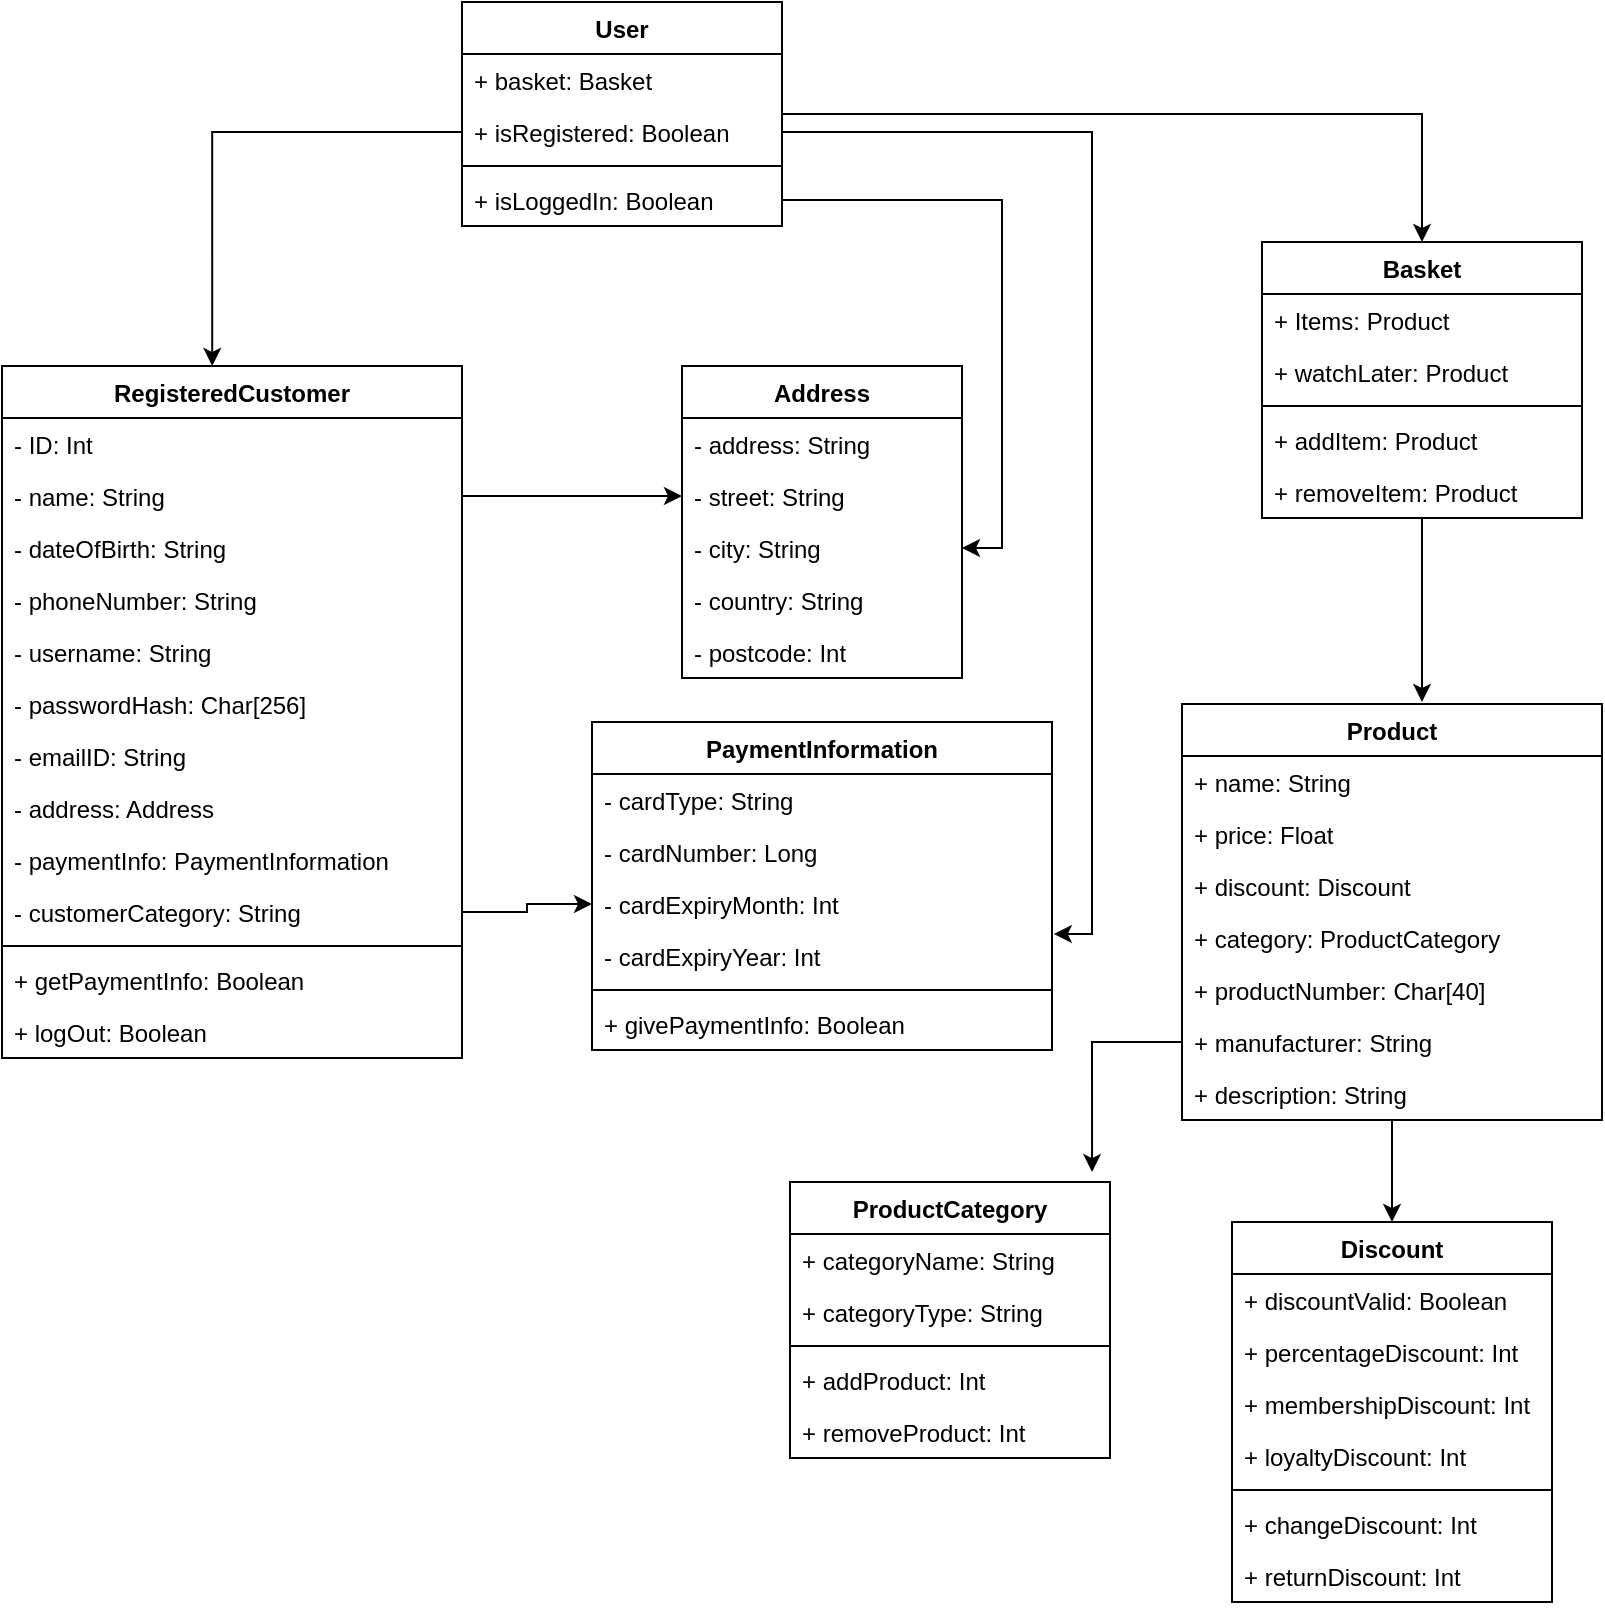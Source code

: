 <mxfile version="16.4.6" type="github">
  <diagram id="Nh0nanDuNYJZ3tOj_Rlb" name="Page-1">
    <mxGraphModel dx="1422" dy="752" grid="1" gridSize="10" guides="1" tooltips="1" connect="1" arrows="1" fold="1" page="1" pageScale="1" pageWidth="827" pageHeight="1169" math="0" shadow="0">
      <root>
        <mxCell id="0" />
        <mxCell id="1" parent="0" />
        <mxCell id="YDbHKs5XharbR7hThd1T-99" style="edgeStyle=orthogonalEdgeStyle;rounded=0;orthogonalLoop=1;jettySize=auto;html=1;entryX=0.5;entryY=0;entryDx=0;entryDy=0;endArrow=classic;endFill=1;" edge="1" parent="1" source="YDbHKs5XharbR7hThd1T-2" target="YDbHKs5XharbR7hThd1T-66">
          <mxGeometry relative="1" as="geometry" />
        </mxCell>
        <mxCell id="YDbHKs5XharbR7hThd1T-2" value="Product" style="swimlane;fontStyle=1;childLayout=stackLayout;horizontal=1;startSize=26;fillColor=none;horizontalStack=0;resizeParent=1;resizeParentMax=0;resizeLast=0;collapsible=1;marginBottom=0;" vertex="1" parent="1">
          <mxGeometry x="610" y="361" width="210" height="208" as="geometry">
            <mxRectangle x="120" y="160" width="70" height="26" as="alternateBounds" />
          </mxGeometry>
        </mxCell>
        <mxCell id="YDbHKs5XharbR7hThd1T-3" value="+ name: String" style="text;strokeColor=none;fillColor=none;align=left;verticalAlign=top;spacingLeft=4;spacingRight=4;overflow=hidden;rotatable=0;points=[[0,0.5],[1,0.5]];portConstraint=eastwest;" vertex="1" parent="YDbHKs5XharbR7hThd1T-2">
          <mxGeometry y="26" width="210" height="26" as="geometry" />
        </mxCell>
        <mxCell id="YDbHKs5XharbR7hThd1T-4" value="+ price: Float" style="text;strokeColor=none;fillColor=none;align=left;verticalAlign=top;spacingLeft=4;spacingRight=4;overflow=hidden;rotatable=0;points=[[0,0.5],[1,0.5]];portConstraint=eastwest;" vertex="1" parent="YDbHKs5XharbR7hThd1T-2">
          <mxGeometry y="52" width="210" height="26" as="geometry" />
        </mxCell>
        <mxCell id="YDbHKs5XharbR7hThd1T-5" value="+ discount: Discount" style="text;strokeColor=none;fillColor=none;align=left;verticalAlign=top;spacingLeft=4;spacingRight=4;overflow=hidden;rotatable=0;points=[[0,0.5],[1,0.5]];portConstraint=eastwest;" vertex="1" parent="YDbHKs5XharbR7hThd1T-2">
          <mxGeometry y="78" width="210" height="26" as="geometry" />
        </mxCell>
        <mxCell id="YDbHKs5XharbR7hThd1T-101" value="+ category: ProductCategory" style="text;strokeColor=none;fillColor=none;align=left;verticalAlign=top;spacingLeft=4;spacingRight=4;overflow=hidden;rotatable=0;points=[[0,0.5],[1,0.5]];portConstraint=eastwest;" vertex="1" parent="YDbHKs5XharbR7hThd1T-2">
          <mxGeometry y="104" width="210" height="26" as="geometry" />
        </mxCell>
        <mxCell id="YDbHKs5XharbR7hThd1T-9" value="+ productNumber: Char[40]" style="text;strokeColor=none;fillColor=none;align=left;verticalAlign=top;spacingLeft=4;spacingRight=4;overflow=hidden;rotatable=0;points=[[0,0.5],[1,0.5]];portConstraint=eastwest;" vertex="1" parent="YDbHKs5XharbR7hThd1T-2">
          <mxGeometry y="130" width="210" height="26" as="geometry" />
        </mxCell>
        <mxCell id="YDbHKs5XharbR7hThd1T-8" value="+ manufacturer: String" style="text;strokeColor=none;fillColor=none;align=left;verticalAlign=top;spacingLeft=4;spacingRight=4;overflow=hidden;rotatable=0;points=[[0,0.5],[1,0.5]];portConstraint=eastwest;" vertex="1" parent="YDbHKs5XharbR7hThd1T-2">
          <mxGeometry y="156" width="210" height="26" as="geometry" />
        </mxCell>
        <mxCell id="YDbHKs5XharbR7hThd1T-7" value="+ description: String" style="text;strokeColor=none;fillColor=none;align=left;verticalAlign=top;spacingLeft=4;spacingRight=4;overflow=hidden;rotatable=0;points=[[0,0.5],[1,0.5]];portConstraint=eastwest;" vertex="1" parent="YDbHKs5XharbR7hThd1T-2">
          <mxGeometry y="182" width="210" height="26" as="geometry" />
        </mxCell>
        <mxCell id="YDbHKs5XharbR7hThd1T-11" value="RegisteredCustomer" style="swimlane;fontStyle=1;align=center;verticalAlign=top;childLayout=stackLayout;horizontal=1;startSize=26;horizontalStack=0;resizeParent=1;resizeParentMax=0;resizeLast=0;collapsible=1;marginBottom=0;" vertex="1" parent="1">
          <mxGeometry x="20" y="192" width="230" height="346" as="geometry" />
        </mxCell>
        <mxCell id="YDbHKs5XharbR7hThd1T-12" value="- ID: Int" style="text;strokeColor=none;fillColor=none;align=left;verticalAlign=top;spacingLeft=4;spacingRight=4;overflow=hidden;rotatable=0;points=[[0,0.5],[1,0.5]];portConstraint=eastwest;" vertex="1" parent="YDbHKs5XharbR7hThd1T-11">
          <mxGeometry y="26" width="230" height="26" as="geometry" />
        </mxCell>
        <mxCell id="YDbHKs5XharbR7hThd1T-15" value="- name: String" style="text;strokeColor=none;fillColor=none;align=left;verticalAlign=top;spacingLeft=4;spacingRight=4;overflow=hidden;rotatable=0;points=[[0,0.5],[1,0.5]];portConstraint=eastwest;" vertex="1" parent="YDbHKs5XharbR7hThd1T-11">
          <mxGeometry y="52" width="230" height="26" as="geometry" />
        </mxCell>
        <mxCell id="YDbHKs5XharbR7hThd1T-16" value="- dateOfBirth: String" style="text;strokeColor=none;fillColor=none;align=left;verticalAlign=top;spacingLeft=4;spacingRight=4;overflow=hidden;rotatable=0;points=[[0,0.5],[1,0.5]];portConstraint=eastwest;" vertex="1" parent="YDbHKs5XharbR7hThd1T-11">
          <mxGeometry y="78" width="230" height="26" as="geometry" />
        </mxCell>
        <mxCell id="YDbHKs5XharbR7hThd1T-51" value="- phoneNumber: String" style="text;strokeColor=none;fillColor=none;align=left;verticalAlign=top;spacingLeft=4;spacingRight=4;overflow=hidden;rotatable=0;points=[[0,0.5],[1,0.5]];portConstraint=eastwest;" vertex="1" parent="YDbHKs5XharbR7hThd1T-11">
          <mxGeometry y="104" width="230" height="26" as="geometry" />
        </mxCell>
        <mxCell id="YDbHKs5XharbR7hThd1T-77" value="- username: String" style="text;strokeColor=none;fillColor=none;align=left;verticalAlign=top;spacingLeft=4;spacingRight=4;overflow=hidden;rotatable=0;points=[[0,0.5],[1,0.5]];portConstraint=eastwest;" vertex="1" parent="YDbHKs5XharbR7hThd1T-11">
          <mxGeometry y="130" width="230" height="26" as="geometry" />
        </mxCell>
        <mxCell id="YDbHKs5XharbR7hThd1T-78" value="- passwordHash: Char[256]" style="text;strokeColor=none;fillColor=none;align=left;verticalAlign=top;spacingLeft=4;spacingRight=4;overflow=hidden;rotatable=0;points=[[0,0.5],[1,0.5]];portConstraint=eastwest;" vertex="1" parent="YDbHKs5XharbR7hThd1T-11">
          <mxGeometry y="156" width="230" height="26" as="geometry" />
        </mxCell>
        <mxCell id="YDbHKs5XharbR7hThd1T-50" value="- emailID: String" style="text;strokeColor=none;fillColor=none;align=left;verticalAlign=top;spacingLeft=4;spacingRight=4;overflow=hidden;rotatable=0;points=[[0,0.5],[1,0.5]];portConstraint=eastwest;" vertex="1" parent="YDbHKs5XharbR7hThd1T-11">
          <mxGeometry y="182" width="230" height="26" as="geometry" />
        </mxCell>
        <mxCell id="YDbHKs5XharbR7hThd1T-88" value="- address: Address" style="text;strokeColor=none;fillColor=none;align=left;verticalAlign=top;spacingLeft=4;spacingRight=4;overflow=hidden;rotatable=0;points=[[0,0.5],[1,0.5]];portConstraint=eastwest;" vertex="1" parent="YDbHKs5XharbR7hThd1T-11">
          <mxGeometry y="208" width="230" height="26" as="geometry" />
        </mxCell>
        <mxCell id="YDbHKs5XharbR7hThd1T-87" value="- paymentInfo: PaymentInformation" style="text;strokeColor=none;fillColor=none;align=left;verticalAlign=top;spacingLeft=4;spacingRight=4;overflow=hidden;rotatable=0;points=[[0,0.5],[1,0.5]];portConstraint=eastwest;" vertex="1" parent="YDbHKs5XharbR7hThd1T-11">
          <mxGeometry y="234" width="230" height="26" as="geometry" />
        </mxCell>
        <mxCell id="YDbHKs5XharbR7hThd1T-75" value="- customerCategory: String" style="text;strokeColor=none;fillColor=none;align=left;verticalAlign=top;spacingLeft=4;spacingRight=4;overflow=hidden;rotatable=0;points=[[0,0.5],[1,0.5]];portConstraint=eastwest;" vertex="1" parent="YDbHKs5XharbR7hThd1T-11">
          <mxGeometry y="260" width="230" height="26" as="geometry" />
        </mxCell>
        <mxCell id="YDbHKs5XharbR7hThd1T-13" value="" style="line;strokeWidth=1;fillColor=none;align=left;verticalAlign=middle;spacingTop=-1;spacingLeft=3;spacingRight=3;rotatable=0;labelPosition=right;points=[];portConstraint=eastwest;" vertex="1" parent="YDbHKs5XharbR7hThd1T-11">
          <mxGeometry y="286" width="230" height="8" as="geometry" />
        </mxCell>
        <mxCell id="YDbHKs5XharbR7hThd1T-14" value="+ getPaymentInfo: Boolean" style="text;strokeColor=none;fillColor=none;align=left;verticalAlign=top;spacingLeft=4;spacingRight=4;overflow=hidden;rotatable=0;points=[[0,0.5],[1,0.5]];portConstraint=eastwest;" vertex="1" parent="YDbHKs5XharbR7hThd1T-11">
          <mxGeometry y="294" width="230" height="26" as="geometry" />
        </mxCell>
        <mxCell id="YDbHKs5XharbR7hThd1T-76" value="+ logOut: Boolean" style="text;strokeColor=none;fillColor=none;align=left;verticalAlign=top;spacingLeft=4;spacingRight=4;overflow=hidden;rotatable=0;points=[[0,0.5],[1,0.5]];portConstraint=eastwest;" vertex="1" parent="YDbHKs5XharbR7hThd1T-11">
          <mxGeometry y="320" width="230" height="26" as="geometry" />
        </mxCell>
        <mxCell id="YDbHKs5XharbR7hThd1T-25" value="Address" style="swimlane;fontStyle=1;childLayout=stackLayout;horizontal=1;startSize=26;fillColor=none;horizontalStack=0;resizeParent=1;resizeParentMax=0;resizeLast=0;collapsible=1;marginBottom=0;" vertex="1" parent="1">
          <mxGeometry x="360" y="192" width="140" height="156" as="geometry" />
        </mxCell>
        <mxCell id="YDbHKs5XharbR7hThd1T-26" value="- address: String" style="text;strokeColor=none;fillColor=none;align=left;verticalAlign=top;spacingLeft=4;spacingRight=4;overflow=hidden;rotatable=0;points=[[0,0.5],[1,0.5]];portConstraint=eastwest;" vertex="1" parent="YDbHKs5XharbR7hThd1T-25">
          <mxGeometry y="26" width="140" height="26" as="geometry" />
        </mxCell>
        <mxCell id="YDbHKs5XharbR7hThd1T-83" value="- street: String" style="text;strokeColor=none;fillColor=none;align=left;verticalAlign=top;spacingLeft=4;spacingRight=4;overflow=hidden;rotatable=0;points=[[0,0.5],[1,0.5]];portConstraint=eastwest;" vertex="1" parent="YDbHKs5XharbR7hThd1T-25">
          <mxGeometry y="52" width="140" height="26" as="geometry" />
        </mxCell>
        <mxCell id="YDbHKs5XharbR7hThd1T-27" value="- city: String" style="text;strokeColor=none;fillColor=none;align=left;verticalAlign=top;spacingLeft=4;spacingRight=4;overflow=hidden;rotatable=0;points=[[0,0.5],[1,0.5]];portConstraint=eastwest;" vertex="1" parent="YDbHKs5XharbR7hThd1T-25">
          <mxGeometry y="78" width="140" height="26" as="geometry" />
        </mxCell>
        <mxCell id="YDbHKs5XharbR7hThd1T-28" value="- country: String" style="text;strokeColor=none;fillColor=none;align=left;verticalAlign=top;spacingLeft=4;spacingRight=4;overflow=hidden;rotatable=0;points=[[0,0.5],[1,0.5]];portConstraint=eastwest;" vertex="1" parent="YDbHKs5XharbR7hThd1T-25">
          <mxGeometry y="104" width="140" height="26" as="geometry" />
        </mxCell>
        <mxCell id="YDbHKs5XharbR7hThd1T-49" value="- postcode: Int" style="text;strokeColor=none;fillColor=none;align=left;verticalAlign=top;spacingLeft=4;spacingRight=4;overflow=hidden;rotatable=0;points=[[0,0.5],[1,0.5]];portConstraint=eastwest;" vertex="1" parent="YDbHKs5XharbR7hThd1T-25">
          <mxGeometry y="130" width="140" height="26" as="geometry" />
        </mxCell>
        <mxCell id="YDbHKs5XharbR7hThd1T-34" value="PaymentInformation" style="swimlane;fontStyle=1;align=center;verticalAlign=top;childLayout=stackLayout;horizontal=1;startSize=26;horizontalStack=0;resizeParent=1;resizeParentMax=0;resizeLast=0;collapsible=1;marginBottom=0;" vertex="1" parent="1">
          <mxGeometry x="315" y="370" width="230" height="164" as="geometry" />
        </mxCell>
        <mxCell id="YDbHKs5XharbR7hThd1T-35" value="- cardType: String    " style="text;strokeColor=none;fillColor=none;align=left;verticalAlign=top;spacingLeft=4;spacingRight=4;overflow=hidden;rotatable=0;points=[[0,0.5],[1,0.5]];portConstraint=eastwest;" vertex="1" parent="YDbHKs5XharbR7hThd1T-34">
          <mxGeometry y="26" width="230" height="26" as="geometry" />
        </mxCell>
        <mxCell id="YDbHKs5XharbR7hThd1T-36" value="- cardNumber: Long" style="text;strokeColor=none;fillColor=none;align=left;verticalAlign=top;spacingLeft=4;spacingRight=4;overflow=hidden;rotatable=0;points=[[0,0.5],[1,0.5]];portConstraint=eastwest;" vertex="1" parent="YDbHKs5XharbR7hThd1T-34">
          <mxGeometry y="52" width="230" height="26" as="geometry" />
        </mxCell>
        <mxCell id="YDbHKs5XharbR7hThd1T-37" value="- cardExpiryMonth: Int" style="text;strokeColor=none;fillColor=none;align=left;verticalAlign=top;spacingLeft=4;spacingRight=4;overflow=hidden;rotatable=0;points=[[0,0.5],[1,0.5]];portConstraint=eastwest;" vertex="1" parent="YDbHKs5XharbR7hThd1T-34">
          <mxGeometry y="78" width="230" height="26" as="geometry" />
        </mxCell>
        <mxCell id="YDbHKs5XharbR7hThd1T-48" value="- cardExpiryYear: Int" style="text;strokeColor=none;fillColor=none;align=left;verticalAlign=top;spacingLeft=4;spacingRight=4;overflow=hidden;rotatable=0;points=[[0,0.5],[1,0.5]];portConstraint=eastwest;" vertex="1" parent="YDbHKs5XharbR7hThd1T-34">
          <mxGeometry y="104" width="230" height="26" as="geometry" />
        </mxCell>
        <mxCell id="YDbHKs5XharbR7hThd1T-38" value="" style="line;strokeWidth=1;fillColor=none;align=left;verticalAlign=middle;spacingTop=-1;spacingLeft=3;spacingRight=3;rotatable=0;labelPosition=right;points=[];portConstraint=eastwest;" vertex="1" parent="YDbHKs5XharbR7hThd1T-34">
          <mxGeometry y="130" width="230" height="8" as="geometry" />
        </mxCell>
        <mxCell id="YDbHKs5XharbR7hThd1T-39" value="+ givePaymentInfo: Boolean" style="text;strokeColor=none;fillColor=none;align=left;verticalAlign=top;spacingLeft=4;spacingRight=4;overflow=hidden;rotatable=0;points=[[0,0.5],[1,0.5]];portConstraint=eastwest;" vertex="1" parent="YDbHKs5XharbR7hThd1T-34">
          <mxGeometry y="138" width="230" height="26" as="geometry" />
        </mxCell>
        <mxCell id="YDbHKs5XharbR7hThd1T-98" style="edgeStyle=orthogonalEdgeStyle;rounded=0;orthogonalLoop=1;jettySize=auto;html=1;endArrow=classic;endFill=1;" edge="1" parent="1" source="YDbHKs5XharbR7hThd1T-52">
          <mxGeometry relative="1" as="geometry">
            <mxPoint x="730" y="360" as="targetPoint" />
          </mxGeometry>
        </mxCell>
        <mxCell id="YDbHKs5XharbR7hThd1T-52" value="Basket" style="swimlane;fontStyle=1;align=center;verticalAlign=top;childLayout=stackLayout;horizontal=1;startSize=26;horizontalStack=0;resizeParent=1;resizeParentMax=0;resizeLast=0;collapsible=1;marginBottom=0;labelBorderColor=none;strokeColor=default;fillColor=none;" vertex="1" parent="1">
          <mxGeometry x="650" y="130" width="160" height="138" as="geometry" />
        </mxCell>
        <mxCell id="YDbHKs5XharbR7hThd1T-53" value="+ Items: Product" style="text;strokeColor=none;fillColor=none;align=left;verticalAlign=top;spacingLeft=4;spacingRight=4;overflow=hidden;rotatable=0;points=[[0,0.5],[1,0.5]];portConstraint=eastwest;labelBorderColor=none;" vertex="1" parent="YDbHKs5XharbR7hThd1T-52">
          <mxGeometry y="26" width="160" height="26" as="geometry" />
        </mxCell>
        <mxCell id="YDbHKs5XharbR7hThd1T-56" value="+ watchLater: Product" style="text;strokeColor=none;fillColor=none;align=left;verticalAlign=top;spacingLeft=4;spacingRight=4;overflow=hidden;rotatable=0;points=[[0,0.5],[1,0.5]];portConstraint=eastwest;labelBorderColor=none;" vertex="1" parent="YDbHKs5XharbR7hThd1T-52">
          <mxGeometry y="52" width="160" height="26" as="geometry" />
        </mxCell>
        <mxCell id="YDbHKs5XharbR7hThd1T-54" value="" style="line;strokeWidth=1;fillColor=none;align=left;verticalAlign=middle;spacingTop=-1;spacingLeft=3;spacingRight=3;rotatable=0;labelPosition=right;points=[];portConstraint=eastwest;labelBorderColor=none;" vertex="1" parent="YDbHKs5XharbR7hThd1T-52">
          <mxGeometry y="78" width="160" height="8" as="geometry" />
        </mxCell>
        <mxCell id="YDbHKs5XharbR7hThd1T-55" value="+ addItem: Product" style="text;strokeColor=none;fillColor=none;align=left;verticalAlign=top;spacingLeft=4;spacingRight=4;overflow=hidden;rotatable=0;points=[[0,0.5],[1,0.5]];portConstraint=eastwest;labelBorderColor=none;" vertex="1" parent="YDbHKs5XharbR7hThd1T-52">
          <mxGeometry y="86" width="160" height="26" as="geometry" />
        </mxCell>
        <mxCell id="YDbHKs5XharbR7hThd1T-58" value="+ removeItem: Product" style="text;strokeColor=none;fillColor=none;align=left;verticalAlign=top;spacingLeft=4;spacingRight=4;overflow=hidden;rotatable=0;points=[[0,0.5],[1,0.5]];portConstraint=eastwest;labelBorderColor=none;" vertex="1" parent="YDbHKs5XharbR7hThd1T-52">
          <mxGeometry y="112" width="160" height="26" as="geometry" />
        </mxCell>
        <mxCell id="YDbHKs5XharbR7hThd1T-59" value="ProductCategory" style="swimlane;fontStyle=1;align=center;verticalAlign=top;childLayout=stackLayout;horizontal=1;startSize=26;horizontalStack=0;resizeParent=1;resizeParentMax=0;resizeLast=0;collapsible=1;marginBottom=0;labelBorderColor=none;strokeColor=default;fillColor=none;" vertex="1" parent="1">
          <mxGeometry x="414" y="600" width="160" height="138" as="geometry" />
        </mxCell>
        <mxCell id="YDbHKs5XharbR7hThd1T-60" value="+ categoryName: String" style="text;strokeColor=none;fillColor=none;align=left;verticalAlign=top;spacingLeft=4;spacingRight=4;overflow=hidden;rotatable=0;points=[[0,0.5],[1,0.5]];portConstraint=eastwest;labelBorderColor=none;" vertex="1" parent="YDbHKs5XharbR7hThd1T-59">
          <mxGeometry y="26" width="160" height="26" as="geometry" />
        </mxCell>
        <mxCell id="YDbHKs5XharbR7hThd1T-65" value="+ categoryType: String" style="text;strokeColor=none;fillColor=none;align=left;verticalAlign=top;spacingLeft=4;spacingRight=4;overflow=hidden;rotatable=0;points=[[0,0.5],[1,0.5]];portConstraint=eastwest;labelBorderColor=none;" vertex="1" parent="YDbHKs5XharbR7hThd1T-59">
          <mxGeometry y="52" width="160" height="26" as="geometry" />
        </mxCell>
        <mxCell id="YDbHKs5XharbR7hThd1T-61" value="" style="line;strokeWidth=1;fillColor=none;align=left;verticalAlign=middle;spacingTop=-1;spacingLeft=3;spacingRight=3;rotatable=0;labelPosition=right;points=[];portConstraint=eastwest;labelBorderColor=none;" vertex="1" parent="YDbHKs5XharbR7hThd1T-59">
          <mxGeometry y="78" width="160" height="8" as="geometry" />
        </mxCell>
        <mxCell id="YDbHKs5XharbR7hThd1T-62" value="+ addProduct: Int" style="text;strokeColor=none;fillColor=none;align=left;verticalAlign=top;spacingLeft=4;spacingRight=4;overflow=hidden;rotatable=0;points=[[0,0.5],[1,0.5]];portConstraint=eastwest;labelBorderColor=none;" vertex="1" parent="YDbHKs5XharbR7hThd1T-59">
          <mxGeometry y="86" width="160" height="26" as="geometry" />
        </mxCell>
        <mxCell id="YDbHKs5XharbR7hThd1T-73" value="+ removeProduct: Int" style="text;strokeColor=none;fillColor=none;align=left;verticalAlign=top;spacingLeft=4;spacingRight=4;overflow=hidden;rotatable=0;points=[[0,0.5],[1,0.5]];portConstraint=eastwest;labelBorderColor=none;" vertex="1" parent="YDbHKs5XharbR7hThd1T-59">
          <mxGeometry y="112" width="160" height="26" as="geometry" />
        </mxCell>
        <mxCell id="YDbHKs5XharbR7hThd1T-66" value="Discount" style="swimlane;fontStyle=1;align=center;verticalAlign=top;childLayout=stackLayout;horizontal=1;startSize=26;horizontalStack=0;resizeParent=1;resizeParentMax=0;resizeLast=0;collapsible=1;marginBottom=0;labelBorderColor=none;strokeColor=default;fillColor=none;" vertex="1" parent="1">
          <mxGeometry x="635" y="620" width="160" height="190" as="geometry" />
        </mxCell>
        <mxCell id="YDbHKs5XharbR7hThd1T-67" value="+ discountValid: Boolean" style="text;strokeColor=none;fillColor=none;align=left;verticalAlign=top;spacingLeft=4;spacingRight=4;overflow=hidden;rotatable=0;points=[[0,0.5],[1,0.5]];portConstraint=eastwest;labelBorderColor=none;" vertex="1" parent="YDbHKs5XharbR7hThd1T-66">
          <mxGeometry y="26" width="160" height="26" as="geometry" />
        </mxCell>
        <mxCell id="YDbHKs5XharbR7hThd1T-71" value="+ percentageDiscount: Int" style="text;strokeColor=none;fillColor=none;align=left;verticalAlign=top;spacingLeft=4;spacingRight=4;overflow=hidden;rotatable=0;points=[[0,0.5],[1,0.5]];portConstraint=eastwest;labelBorderColor=none;" vertex="1" parent="YDbHKs5XharbR7hThd1T-66">
          <mxGeometry y="52" width="160" height="26" as="geometry" />
        </mxCell>
        <mxCell id="YDbHKs5XharbR7hThd1T-70" value="+ membershipDiscount: Int" style="text;strokeColor=none;fillColor=none;align=left;verticalAlign=top;spacingLeft=4;spacingRight=4;overflow=hidden;rotatable=0;points=[[0,0.5],[1,0.5]];portConstraint=eastwest;labelBorderColor=none;" vertex="1" parent="YDbHKs5XharbR7hThd1T-66">
          <mxGeometry y="78" width="160" height="26" as="geometry" />
        </mxCell>
        <mxCell id="YDbHKs5XharbR7hThd1T-72" value="+ loyaltyDiscount: Int" style="text;strokeColor=none;fillColor=none;align=left;verticalAlign=top;spacingLeft=4;spacingRight=4;overflow=hidden;rotatable=0;points=[[0,0.5],[1,0.5]];portConstraint=eastwest;labelBorderColor=none;" vertex="1" parent="YDbHKs5XharbR7hThd1T-66">
          <mxGeometry y="104" width="160" height="26" as="geometry" />
        </mxCell>
        <mxCell id="YDbHKs5XharbR7hThd1T-68" value="" style="line;strokeWidth=1;fillColor=none;align=left;verticalAlign=middle;spacingTop=-1;spacingLeft=3;spacingRight=3;rotatable=0;labelPosition=right;points=[];portConstraint=eastwest;labelBorderColor=none;" vertex="1" parent="YDbHKs5XharbR7hThd1T-66">
          <mxGeometry y="130" width="160" height="8" as="geometry" />
        </mxCell>
        <mxCell id="YDbHKs5XharbR7hThd1T-85" value="+ changeDiscount: Int" style="text;strokeColor=none;fillColor=none;align=left;verticalAlign=top;spacingLeft=4;spacingRight=4;overflow=hidden;rotatable=0;points=[[0,0.5],[1,0.5]];portConstraint=eastwest;labelBorderColor=none;" vertex="1" parent="YDbHKs5XharbR7hThd1T-66">
          <mxGeometry y="138" width="160" height="26" as="geometry" />
        </mxCell>
        <mxCell id="YDbHKs5XharbR7hThd1T-69" value="+ returnDiscount: Int" style="text;strokeColor=none;fillColor=none;align=left;verticalAlign=top;spacingLeft=4;spacingRight=4;overflow=hidden;rotatable=0;points=[[0,0.5],[1,0.5]];portConstraint=eastwest;labelBorderColor=none;" vertex="1" parent="YDbHKs5XharbR7hThd1T-66">
          <mxGeometry y="164" width="160" height="26" as="geometry" />
        </mxCell>
        <mxCell id="YDbHKs5XharbR7hThd1T-93" style="edgeStyle=orthogonalEdgeStyle;rounded=0;orthogonalLoop=1;jettySize=auto;html=1;entryX=0.5;entryY=0;entryDx=0;entryDy=0;" edge="1" parent="1" source="YDbHKs5XharbR7hThd1T-79" target="YDbHKs5XharbR7hThd1T-52">
          <mxGeometry relative="1" as="geometry" />
        </mxCell>
        <mxCell id="YDbHKs5XharbR7hThd1T-79" value="User" style="swimlane;fontStyle=1;align=center;verticalAlign=top;childLayout=stackLayout;horizontal=1;startSize=26;horizontalStack=0;resizeParent=1;resizeParentMax=0;resizeLast=0;collapsible=1;marginBottom=0;labelBorderColor=none;strokeColor=default;fillColor=none;" vertex="1" parent="1">
          <mxGeometry x="250" y="10" width="160" height="112" as="geometry" />
        </mxCell>
        <mxCell id="YDbHKs5XharbR7hThd1T-80" value="+ basket: Basket" style="text;strokeColor=none;fillColor=none;align=left;verticalAlign=top;spacingLeft=4;spacingRight=4;overflow=hidden;rotatable=0;points=[[0,0.5],[1,0.5]];portConstraint=eastwest;labelBorderColor=none;" vertex="1" parent="YDbHKs5XharbR7hThd1T-79">
          <mxGeometry y="26" width="160" height="26" as="geometry" />
        </mxCell>
        <mxCell id="YDbHKs5XharbR7hThd1T-84" value="+ isRegistered: Boolean" style="text;strokeColor=none;fillColor=none;align=left;verticalAlign=top;spacingLeft=4;spacingRight=4;overflow=hidden;rotatable=0;points=[[0,0.5],[1,0.5]];portConstraint=eastwest;labelBorderColor=none;" vertex="1" parent="YDbHKs5XharbR7hThd1T-79">
          <mxGeometry y="52" width="160" height="26" as="geometry" />
        </mxCell>
        <mxCell id="YDbHKs5XharbR7hThd1T-81" value="" style="line;strokeWidth=1;fillColor=none;align=left;verticalAlign=middle;spacingTop=-1;spacingLeft=3;spacingRight=3;rotatable=0;labelPosition=right;points=[];portConstraint=eastwest;labelBorderColor=none;" vertex="1" parent="YDbHKs5XharbR7hThd1T-79">
          <mxGeometry y="78" width="160" height="8" as="geometry" />
        </mxCell>
        <mxCell id="YDbHKs5XharbR7hThd1T-82" value="+ isLoggedIn: Boolean" style="text;strokeColor=none;fillColor=none;align=left;verticalAlign=top;spacingLeft=4;spacingRight=4;overflow=hidden;rotatable=0;points=[[0,0.5],[1,0.5]];portConstraint=eastwest;labelBorderColor=none;" vertex="1" parent="YDbHKs5XharbR7hThd1T-79">
          <mxGeometry y="86" width="160" height="26" as="geometry" />
        </mxCell>
        <mxCell id="YDbHKs5XharbR7hThd1T-86" style="edgeStyle=orthogonalEdgeStyle;rounded=0;orthogonalLoop=1;jettySize=auto;html=1;entryX=0.457;entryY=0;entryDx=0;entryDy=0;entryPerimeter=0;endArrow=classic;endFill=1;" edge="1" parent="1" source="YDbHKs5XharbR7hThd1T-84" target="YDbHKs5XharbR7hThd1T-11">
          <mxGeometry relative="1" as="geometry" />
        </mxCell>
        <mxCell id="YDbHKs5XharbR7hThd1T-91" style="edgeStyle=orthogonalEdgeStyle;rounded=0;orthogonalLoop=1;jettySize=auto;html=1;exitX=1;exitY=0.5;exitDx=0;exitDy=0;entryX=0;entryY=0.5;entryDx=0;entryDy=0;" edge="1" parent="1" source="YDbHKs5XharbR7hThd1T-75" target="YDbHKs5XharbR7hThd1T-37">
          <mxGeometry relative="1" as="geometry">
            <mxPoint x="310" y="465" as="targetPoint" />
          </mxGeometry>
        </mxCell>
        <mxCell id="YDbHKs5XharbR7hThd1T-92" style="edgeStyle=orthogonalEdgeStyle;rounded=0;orthogonalLoop=1;jettySize=auto;html=1;entryX=0;entryY=0.5;entryDx=0;entryDy=0;" edge="1" parent="1" source="YDbHKs5XharbR7hThd1T-15" target="YDbHKs5XharbR7hThd1T-83">
          <mxGeometry relative="1" as="geometry" />
        </mxCell>
        <mxCell id="YDbHKs5XharbR7hThd1T-94" style="edgeStyle=orthogonalEdgeStyle;rounded=0;orthogonalLoop=1;jettySize=auto;html=1;entryX=1;entryY=0.5;entryDx=0;entryDy=0;" edge="1" parent="1" source="YDbHKs5XharbR7hThd1T-82" target="YDbHKs5XharbR7hThd1T-27">
          <mxGeometry relative="1" as="geometry" />
        </mxCell>
        <mxCell id="YDbHKs5XharbR7hThd1T-95" style="edgeStyle=orthogonalEdgeStyle;rounded=0;orthogonalLoop=1;jettySize=auto;html=1;exitX=1;exitY=0.5;exitDx=0;exitDy=0;entryX=1.004;entryY=0.077;entryDx=0;entryDy=0;entryPerimeter=0;" edge="1" parent="1" source="YDbHKs5XharbR7hThd1T-84" target="YDbHKs5XharbR7hThd1T-48">
          <mxGeometry relative="1" as="geometry" />
        </mxCell>
        <mxCell id="YDbHKs5XharbR7hThd1T-100" style="edgeStyle=orthogonalEdgeStyle;rounded=0;orthogonalLoop=1;jettySize=auto;html=1;entryX=0.944;entryY=-0.036;entryDx=0;entryDy=0;entryPerimeter=0;endArrow=classic;endFill=1;" edge="1" parent="1" source="YDbHKs5XharbR7hThd1T-8" target="YDbHKs5XharbR7hThd1T-59">
          <mxGeometry relative="1" as="geometry" />
        </mxCell>
      </root>
    </mxGraphModel>
  </diagram>
</mxfile>
